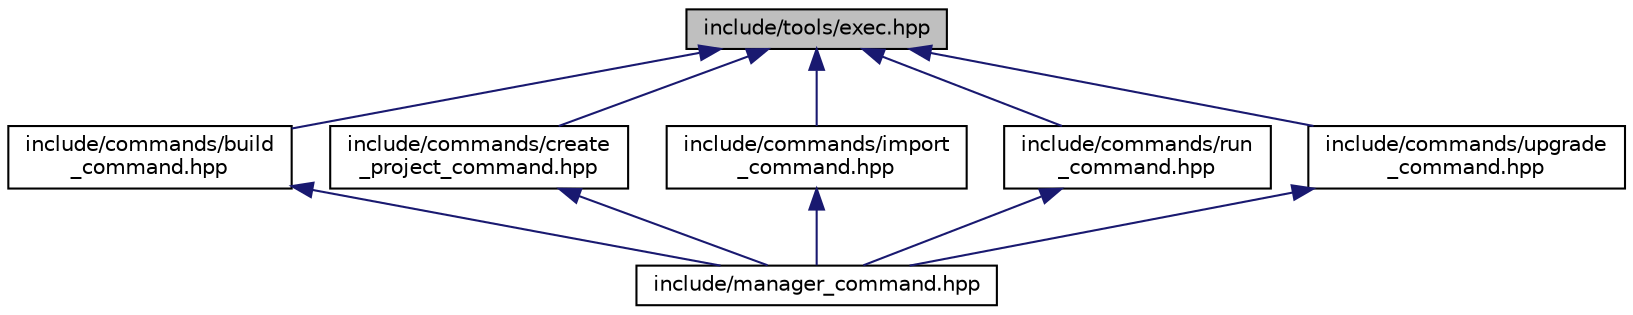digraph "include/tools/exec.hpp"
{
 // LATEX_PDF_SIZE
  edge [fontname="Helvetica",fontsize="10",labelfontname="Helvetica",labelfontsize="10"];
  node [fontname="Helvetica",fontsize="10",shape=record];
  Node1 [label="include/tools/exec.hpp",height=0.2,width=0.4,color="black", fillcolor="grey75", style="filled", fontcolor="black",tooltip=" "];
  Node1 -> Node2 [dir="back",color="midnightblue",fontsize="10",style="solid",fontname="Helvetica"];
  Node2 [label="include/commands/build\l_command.hpp",height=0.2,width=0.4,color="black", fillcolor="white", style="filled",URL="$build__command_8hpp.html",tooltip=" "];
  Node2 -> Node3 [dir="back",color="midnightblue",fontsize="10",style="solid",fontname="Helvetica"];
  Node3 [label="include/manager_command.hpp",height=0.2,width=0.4,color="black", fillcolor="white", style="filled",URL="$manager__command_8hpp.html",tooltip=" "];
  Node1 -> Node4 [dir="back",color="midnightblue",fontsize="10",style="solid",fontname="Helvetica"];
  Node4 [label="include/commands/create\l_project_command.hpp",height=0.2,width=0.4,color="black", fillcolor="white", style="filled",URL="$create__project__command_8hpp.html",tooltip=" "];
  Node4 -> Node3 [dir="back",color="midnightblue",fontsize="10",style="solid",fontname="Helvetica"];
  Node1 -> Node5 [dir="back",color="midnightblue",fontsize="10",style="solid",fontname="Helvetica"];
  Node5 [label="include/commands/import\l_command.hpp",height=0.2,width=0.4,color="black", fillcolor="white", style="filled",URL="$import__command_8hpp.html",tooltip=" "];
  Node5 -> Node3 [dir="back",color="midnightblue",fontsize="10",style="solid",fontname="Helvetica"];
  Node1 -> Node6 [dir="back",color="midnightblue",fontsize="10",style="solid",fontname="Helvetica"];
  Node6 [label="include/commands/run\l_command.hpp",height=0.2,width=0.4,color="black", fillcolor="white", style="filled",URL="$run__command_8hpp.html",tooltip=" "];
  Node6 -> Node3 [dir="back",color="midnightblue",fontsize="10",style="solid",fontname="Helvetica"];
  Node1 -> Node7 [dir="back",color="midnightblue",fontsize="10",style="solid",fontname="Helvetica"];
  Node7 [label="include/commands/upgrade\l_command.hpp",height=0.2,width=0.4,color="black", fillcolor="white", style="filled",URL="$upgrade__command_8hpp.html",tooltip=" "];
  Node7 -> Node3 [dir="back",color="midnightblue",fontsize="10",style="solid",fontname="Helvetica"];
}
